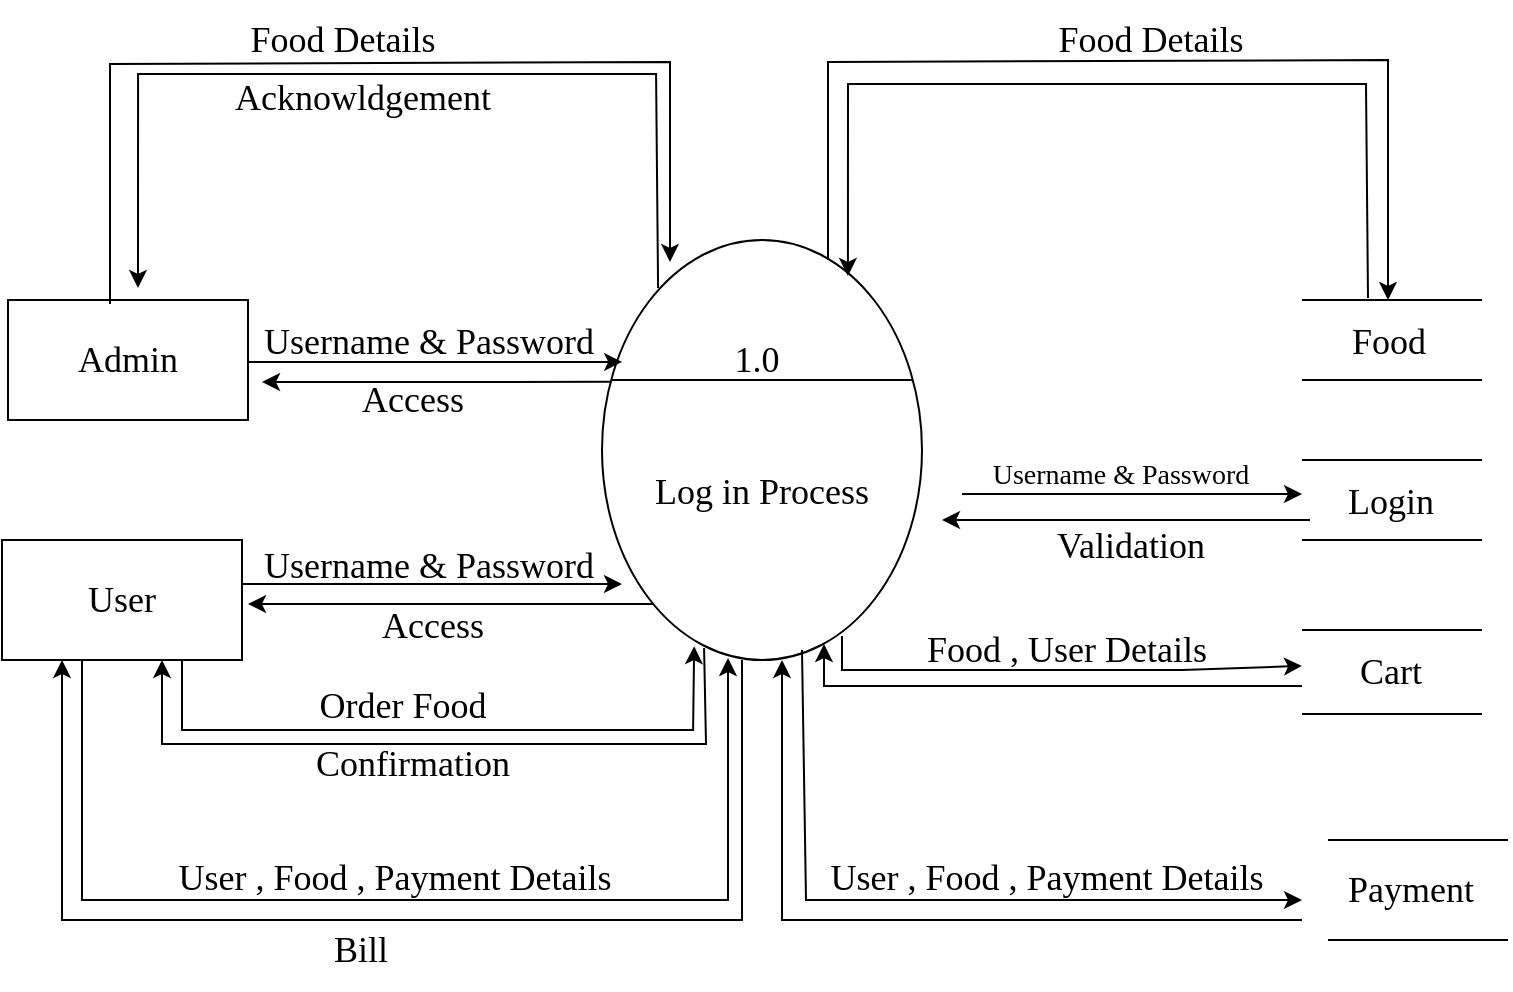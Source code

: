 <mxfile version="24.0.4" type="github">
  <diagram id="R2lEEEUBdFMjLlhIrx00" name="Page-1">
    <mxGraphModel dx="1120" dy="434" grid="1" gridSize="10" guides="1" tooltips="1" connect="1" arrows="1" fold="1" page="1" pageScale="1" pageWidth="850" pageHeight="1100" math="0" shadow="0" extFonts="Permanent Marker^https://fonts.googleapis.com/css?family=Permanent+Marker">
      <root>
        <mxCell id="0" />
        <mxCell id="1" parent="0" />
        <mxCell id="DeW3jYokZq_6ZPRdX_j8-1" value="&lt;div&gt;&lt;font face=&quot;Times New Roman&quot; style=&quot;font-size: 18px;&quot;&gt;&lt;br&gt;&lt;/font&gt;&lt;/div&gt;&lt;font face=&quot;Times New Roman&quot; style=&quot;font-size: 18px;&quot;&gt;&lt;div&gt;&lt;font face=&quot;Times New Roman&quot; style=&quot;font-size: 18px;&quot;&gt;&lt;br&gt;&lt;/font&gt;&lt;/div&gt;Log in Process&lt;/font&gt;" style="ellipse;whiteSpace=wrap;html=1;" vertex="1" parent="1">
          <mxGeometry x="360" y="370" width="160" height="210" as="geometry" />
        </mxCell>
        <mxCell id="DeW3jYokZq_6ZPRdX_j8-3" value="&lt;font face=&quot;Times New Roman&quot; style=&quot;font-size: 18px;&quot;&gt;1.0&lt;/font&gt;" style="text;html=1;align=center;verticalAlign=middle;resizable=0;points=[];autosize=1;strokeColor=none;fillColor=none;" vertex="1" parent="1">
          <mxGeometry x="412" y="410" width="50" height="40" as="geometry" />
        </mxCell>
        <mxCell id="DeW3jYokZq_6ZPRdX_j8-4" value="&lt;font face=&quot;Times New Roman&quot; style=&quot;font-size: 18px;&quot;&gt;Admin&lt;/font&gt;" style="rounded=0;whiteSpace=wrap;html=1;" vertex="1" parent="1">
          <mxGeometry x="63" y="400" width="120" height="60" as="geometry" />
        </mxCell>
        <mxCell id="DeW3jYokZq_6ZPRdX_j8-5" value="&lt;font face=&quot;Times New Roman&quot; style=&quot;font-size: 18px;&quot;&gt;User&lt;/font&gt;" style="rounded=0;whiteSpace=wrap;html=1;" vertex="1" parent="1">
          <mxGeometry x="60" y="520" width="120" height="60" as="geometry" />
        </mxCell>
        <mxCell id="DeW3jYokZq_6ZPRdX_j8-6" value="" style="endArrow=none;html=1;rounded=0;" edge="1" parent="1">
          <mxGeometry width="50" height="50" relative="1" as="geometry">
            <mxPoint x="365" y="440" as="sourcePoint" />
            <mxPoint x="515" y="440" as="targetPoint" />
          </mxGeometry>
        </mxCell>
        <mxCell id="DeW3jYokZq_6ZPRdX_j8-7" value="" style="endArrow=classic;html=1;rounded=0;exitX=1;exitY=0.25;exitDx=0;exitDy=0;entryX=0.063;entryY=0.214;entryDx=0;entryDy=0;entryPerimeter=0;" edge="1" parent="1">
          <mxGeometry width="50" height="50" relative="1" as="geometry">
            <mxPoint x="183" y="431" as="sourcePoint" />
            <mxPoint x="370.08" y="430.94" as="targetPoint" />
          </mxGeometry>
        </mxCell>
        <mxCell id="DeW3jYokZq_6ZPRdX_j8-8" value="" style="endArrow=classic;html=1;rounded=0;exitX=1;exitY=0.367;exitDx=0;exitDy=0;exitPerimeter=0;" edge="1" parent="1" source="DeW3jYokZq_6ZPRdX_j8-5">
          <mxGeometry width="50" height="50" relative="1" as="geometry">
            <mxPoint x="200" y="540" as="sourcePoint" />
            <mxPoint x="370" y="542" as="targetPoint" />
          </mxGeometry>
        </mxCell>
        <mxCell id="DeW3jYokZq_6ZPRdX_j8-9" value="&lt;font face=&quot;Times New Roman&quot; style=&quot;font-size: 18px;&quot;&gt;Username &amp;amp; Password&lt;/font&gt;" style="text;html=1;align=center;verticalAlign=middle;resizable=0;points=[];autosize=1;strokeColor=none;fillColor=none;" vertex="1" parent="1">
          <mxGeometry x="178" y="513" width="190" height="40" as="geometry" />
        </mxCell>
        <mxCell id="DeW3jYokZq_6ZPRdX_j8-10" value="&lt;font face=&quot;Times New Roman&quot; style=&quot;font-size: 18px;&quot;&gt;Username &amp;amp; Password&lt;/font&gt;" style="text;html=1;align=center;verticalAlign=middle;resizable=0;points=[];autosize=1;strokeColor=none;fillColor=none;" vertex="1" parent="1">
          <mxGeometry x="178" y="401" width="190" height="40" as="geometry" />
        </mxCell>
        <mxCell id="DeW3jYokZq_6ZPRdX_j8-12" value="" style="endArrow=classic;html=1;rounded=0;exitX=0.031;exitY=0.333;exitDx=0;exitDy=0;exitPerimeter=0;" edge="1" parent="1">
          <mxGeometry width="50" height="50" relative="1" as="geometry">
            <mxPoint x="363.96" y="440.93" as="sourcePoint" />
            <mxPoint x="190" y="441" as="targetPoint" />
          </mxGeometry>
        </mxCell>
        <mxCell id="DeW3jYokZq_6ZPRdX_j8-13" value="" style="endArrow=classic;html=1;rounded=0;exitX=0.206;exitY=0.905;exitDx=0;exitDy=0;exitPerimeter=0;" edge="1" parent="1">
          <mxGeometry width="50" height="50" relative="1" as="geometry">
            <mxPoint x="385.96" y="552.05" as="sourcePoint" />
            <mxPoint x="183" y="552" as="targetPoint" />
          </mxGeometry>
        </mxCell>
        <mxCell id="DeW3jYokZq_6ZPRdX_j8-14" value="&lt;font face=&quot;Times New Roman&quot; style=&quot;font-size: 18px;&quot;&gt;Access&lt;/font&gt;" style="text;html=1;align=center;verticalAlign=middle;resizable=0;points=[];autosize=1;strokeColor=none;fillColor=none;" vertex="1" parent="1">
          <mxGeometry x="230" y="430" width="70" height="40" as="geometry" />
        </mxCell>
        <mxCell id="DeW3jYokZq_6ZPRdX_j8-15" value="&lt;font face=&quot;Times New Roman&quot; style=&quot;font-size: 18px;&quot;&gt;Access&lt;/font&gt;" style="text;html=1;align=center;verticalAlign=middle;resizable=0;points=[];autosize=1;strokeColor=none;fillColor=none;" vertex="1" parent="1">
          <mxGeometry x="240" y="543" width="70" height="40" as="geometry" />
        </mxCell>
        <mxCell id="DeW3jYokZq_6ZPRdX_j8-16" value="" style="endArrow=none;html=1;rounded=0;" edge="1" parent="1">
          <mxGeometry width="50" height="50" relative="1" as="geometry">
            <mxPoint x="710" y="400" as="sourcePoint" />
            <mxPoint x="800" y="400" as="targetPoint" />
          </mxGeometry>
        </mxCell>
        <mxCell id="DeW3jYokZq_6ZPRdX_j8-17" value="" style="endArrow=none;html=1;rounded=0;" edge="1" parent="1">
          <mxGeometry width="50" height="50" relative="1" as="geometry">
            <mxPoint x="710" y="565" as="sourcePoint" />
            <mxPoint x="800" y="565" as="targetPoint" />
          </mxGeometry>
        </mxCell>
        <mxCell id="DeW3jYokZq_6ZPRdX_j8-18" value="" style="endArrow=none;html=1;rounded=0;" edge="1" parent="1">
          <mxGeometry width="50" height="50" relative="1" as="geometry">
            <mxPoint x="710" y="607" as="sourcePoint" />
            <mxPoint x="800" y="607" as="targetPoint" />
          </mxGeometry>
        </mxCell>
        <mxCell id="DeW3jYokZq_6ZPRdX_j8-20" value="" style="endArrow=none;html=1;rounded=0;" edge="1" parent="1">
          <mxGeometry width="50" height="50" relative="1" as="geometry">
            <mxPoint x="710" y="440" as="sourcePoint" />
            <mxPoint x="800" y="440" as="targetPoint" />
          </mxGeometry>
        </mxCell>
        <mxCell id="DeW3jYokZq_6ZPRdX_j8-21" value="" style="endArrow=none;html=1;rounded=0;" edge="1" parent="1">
          <mxGeometry width="50" height="50" relative="1" as="geometry">
            <mxPoint x="710" y="480" as="sourcePoint" />
            <mxPoint x="800" y="480" as="targetPoint" />
          </mxGeometry>
        </mxCell>
        <mxCell id="DeW3jYokZq_6ZPRdX_j8-22" value="" style="endArrow=none;html=1;rounded=0;" edge="1" parent="1">
          <mxGeometry width="50" height="50" relative="1" as="geometry">
            <mxPoint x="710" y="520" as="sourcePoint" />
            <mxPoint x="800" y="520" as="targetPoint" />
          </mxGeometry>
        </mxCell>
        <mxCell id="DeW3jYokZq_6ZPRdX_j8-23" value="&lt;font face=&quot;Times New Roman&quot; style=&quot;font-size: 18px;&quot;&gt;Login&lt;/font&gt;" style="text;html=1;align=center;verticalAlign=middle;resizable=0;points=[];autosize=1;strokeColor=none;fillColor=none;" vertex="1" parent="1">
          <mxGeometry x="719" y="481" width="70" height="40" as="geometry" />
        </mxCell>
        <mxCell id="DeW3jYokZq_6ZPRdX_j8-24" value="" style="endArrow=classic;html=1;rounded=0;" edge="1" parent="1">
          <mxGeometry width="50" height="50" relative="1" as="geometry">
            <mxPoint x="714" y="510" as="sourcePoint" />
            <mxPoint x="530" y="510" as="targetPoint" />
          </mxGeometry>
        </mxCell>
        <mxCell id="DeW3jYokZq_6ZPRdX_j8-25" value="" style="endArrow=classic;html=1;rounded=0;" edge="1" parent="1">
          <mxGeometry width="50" height="50" relative="1" as="geometry">
            <mxPoint x="540" y="497" as="sourcePoint" />
            <mxPoint x="710" y="497" as="targetPoint" />
          </mxGeometry>
        </mxCell>
        <mxCell id="DeW3jYokZq_6ZPRdX_j8-26" value="&lt;font face=&quot;Times New Roman&quot; style=&quot;font-size: 14px;&quot;&gt;Username &amp;amp; Password&lt;/font&gt;" style="text;html=1;align=center;verticalAlign=middle;resizable=0;points=[];autosize=1;strokeColor=none;fillColor=none;" vertex="1" parent="1">
          <mxGeometry x="544" y="473" width="150" height="30" as="geometry" />
        </mxCell>
        <mxCell id="DeW3jYokZq_6ZPRdX_j8-27" value="&lt;font face=&quot;Times New Roman&quot; style=&quot;font-size: 18px;&quot;&gt;Validation&lt;/font&gt;" style="text;html=1;align=center;verticalAlign=middle;resizable=0;points=[];autosize=1;strokeColor=none;fillColor=none;" vertex="1" parent="1">
          <mxGeometry x="574" y="503" width="100" height="40" as="geometry" />
        </mxCell>
        <mxCell id="DeW3jYokZq_6ZPRdX_j8-28" value="&lt;font face=&quot;Times New Roman&quot; style=&quot;font-size: 18px;&quot;&gt;Food&lt;/font&gt;" style="text;html=1;align=center;verticalAlign=middle;resizable=0;points=[];autosize=1;strokeColor=none;fillColor=none;" vertex="1" parent="1">
          <mxGeometry x="723" y="401" width="60" height="40" as="geometry" />
        </mxCell>
        <mxCell id="DeW3jYokZq_6ZPRdX_j8-29" value="&lt;font face=&quot;Times New Roman&quot; style=&quot;font-size: 18px;&quot;&gt;Food Details&lt;/font&gt;" style="text;html=1;align=center;verticalAlign=middle;resizable=0;points=[];autosize=1;strokeColor=none;fillColor=none;" vertex="1" parent="1">
          <mxGeometry x="170" y="250" width="120" height="40" as="geometry" />
        </mxCell>
        <mxCell id="DeW3jYokZq_6ZPRdX_j8-30" value="" style="endArrow=classic;html=1;rounded=0;" edge="1" parent="1">
          <mxGeometry width="50" height="50" relative="1" as="geometry">
            <mxPoint x="114" y="402" as="sourcePoint" />
            <mxPoint x="394" y="381" as="targetPoint" />
            <Array as="points">
              <mxPoint x="114" y="282" />
              <mxPoint x="394" y="281" />
            </Array>
          </mxGeometry>
        </mxCell>
        <mxCell id="DeW3jYokZq_6ZPRdX_j8-31" value="" style="endArrow=classic;html=1;rounded=0;" edge="1" parent="1">
          <mxGeometry width="50" height="50" relative="1" as="geometry">
            <mxPoint x="473" y="380" as="sourcePoint" />
            <mxPoint x="753" y="400" as="targetPoint" />
            <Array as="points">
              <mxPoint x="473" y="281" />
              <mxPoint x="753" y="280" />
            </Array>
          </mxGeometry>
        </mxCell>
        <mxCell id="DeW3jYokZq_6ZPRdX_j8-32" value="&lt;font face=&quot;Times New Roman&quot; style=&quot;font-size: 18px;&quot;&gt;Food Details&lt;/font&gt;" style="text;html=1;align=center;verticalAlign=middle;resizable=0;points=[];autosize=1;strokeColor=none;fillColor=none;" vertex="1" parent="1">
          <mxGeometry x="574" y="250" width="120" height="40" as="geometry" />
        </mxCell>
        <mxCell id="DeW3jYokZq_6ZPRdX_j8-33" value="" style="endArrow=classic;html=1;rounded=0;entryX=0.756;entryY=0.076;entryDx=0;entryDy=0;entryPerimeter=0;exitX=0.3;exitY=-0.1;exitDx=0;exitDy=0;exitPerimeter=0;" edge="1" parent="1">
          <mxGeometry width="50" height="50" relative="1" as="geometry">
            <mxPoint x="743" y="399" as="sourcePoint" />
            <mxPoint x="482.96" y="387.96" as="targetPoint" />
            <Array as="points">
              <mxPoint x="742" y="292" />
              <mxPoint x="483" y="292" />
            </Array>
          </mxGeometry>
        </mxCell>
        <mxCell id="DeW3jYokZq_6ZPRdX_j8-34" value="" style="endArrow=classic;html=1;rounded=0;exitX=0.3;exitY=-0.1;exitDx=0;exitDy=0;exitPerimeter=0;" edge="1" parent="1">
          <mxGeometry width="50" height="50" relative="1" as="geometry">
            <mxPoint x="388.04" y="394" as="sourcePoint" />
            <mxPoint x="128" y="394" as="targetPoint" />
            <Array as="points">
              <mxPoint x="387.04" y="287" />
              <mxPoint x="128.04" y="287" />
            </Array>
          </mxGeometry>
        </mxCell>
        <mxCell id="DeW3jYokZq_6ZPRdX_j8-35" value="&lt;font face=&quot;Times New Roman&quot; style=&quot;font-size: 18px;&quot;&gt;Acknowldgement&lt;/font&gt;" style="text;html=1;align=center;verticalAlign=middle;resizable=0;points=[];autosize=1;strokeColor=none;fillColor=none;" vertex="1" parent="1">
          <mxGeometry x="165" y="279" width="150" height="40" as="geometry" />
        </mxCell>
        <mxCell id="DeW3jYokZq_6ZPRdX_j8-36" value="&lt;font style=&quot;font-size: 18px;&quot; face=&quot;Times New Roman&quot;&gt;Cart&lt;/font&gt;" style="text;html=1;align=center;verticalAlign=middle;resizable=0;points=[];autosize=1;strokeColor=none;fillColor=none;" vertex="1" parent="1">
          <mxGeometry x="729" y="566" width="50" height="40" as="geometry" />
        </mxCell>
        <mxCell id="DeW3jYokZq_6ZPRdX_j8-37" value="" style="endArrow=classic;html=1;rounded=0;exitX=0.75;exitY=1;exitDx=0;exitDy=0;entryX=0.288;entryY=0.967;entryDx=0;entryDy=0;entryPerimeter=0;" edge="1" parent="1" source="DeW3jYokZq_6ZPRdX_j8-5" target="DeW3jYokZq_6ZPRdX_j8-1">
          <mxGeometry width="50" height="50" relative="1" as="geometry">
            <mxPoint x="114.49" y="525.63" as="sourcePoint" />
            <mxPoint x="405.55" y="521" as="targetPoint" />
            <Array as="points">
              <mxPoint x="150" y="615" />
              <mxPoint x="255" y="615" />
              <mxPoint x="405.55" y="615" />
            </Array>
          </mxGeometry>
        </mxCell>
        <mxCell id="DeW3jYokZq_6ZPRdX_j8-39" value="" style="endArrow=classic;html=1;rounded=0;exitX=0.319;exitY=0.976;exitDx=0;exitDy=0;exitPerimeter=0;" edge="1" parent="1">
          <mxGeometry width="50" height="50" relative="1" as="geometry">
            <mxPoint x="411.04" y="573.96" as="sourcePoint" />
            <mxPoint x="140" y="580" as="targetPoint" />
            <Array as="points">
              <mxPoint x="412" y="622" />
              <mxPoint x="140" y="622" />
            </Array>
          </mxGeometry>
        </mxCell>
        <mxCell id="DeW3jYokZq_6ZPRdX_j8-41" value="&lt;font face=&quot;Times New Roman&quot; style=&quot;font-size: 18px;&quot;&gt;Order Food&lt;/font&gt;" style="text;html=1;align=center;verticalAlign=middle;resizable=0;points=[];autosize=1;strokeColor=none;fillColor=none;" vertex="1" parent="1">
          <mxGeometry x="205" y="583" width="110" height="40" as="geometry" />
        </mxCell>
        <mxCell id="DeW3jYokZq_6ZPRdX_j8-42" value="&lt;font face=&quot;Times New Roman&quot; style=&quot;font-size: 18px;&quot;&gt;Food , User Details&lt;/font&gt;" style="text;html=1;align=center;verticalAlign=middle;resizable=0;points=[];autosize=1;strokeColor=none;fillColor=none;" vertex="1" parent="1">
          <mxGeometry x="512" y="555" width="160" height="40" as="geometry" />
        </mxCell>
        <mxCell id="DeW3jYokZq_6ZPRdX_j8-43" value="&lt;font face=&quot;Times New Roman&quot; style=&quot;font-size: 18px;&quot;&gt;Confirmation&lt;/font&gt;" style="text;html=1;align=center;verticalAlign=middle;resizable=0;points=[];autosize=1;strokeColor=none;fillColor=none;" vertex="1" parent="1">
          <mxGeometry x="205" y="612" width="120" height="40" as="geometry" />
        </mxCell>
        <mxCell id="DeW3jYokZq_6ZPRdX_j8-44" value="" style="endArrow=classic;html=1;rounded=0;" edge="1" parent="1">
          <mxGeometry width="50" height="50" relative="1" as="geometry">
            <mxPoint x="480" y="568" as="sourcePoint" />
            <mxPoint x="710" y="582.95" as="targetPoint" />
            <Array as="points">
              <mxPoint x="480" y="585" />
              <mxPoint x="568" y="584.95" />
              <mxPoint x="650" y="584.95" />
            </Array>
          </mxGeometry>
        </mxCell>
        <mxCell id="DeW3jYokZq_6ZPRdX_j8-45" value="" style="endArrow=classic;html=1;rounded=0;" edge="1" parent="1">
          <mxGeometry width="50" height="50" relative="1" as="geometry">
            <mxPoint x="710" y="593" as="sourcePoint" />
            <mxPoint x="471" y="572" as="targetPoint" />
            <Array as="points">
              <mxPoint x="471" y="593" />
            </Array>
          </mxGeometry>
        </mxCell>
        <mxCell id="DeW3jYokZq_6ZPRdX_j8-46" value="" style="endArrow=none;html=1;rounded=0;" edge="1" parent="1">
          <mxGeometry width="50" height="50" relative="1" as="geometry">
            <mxPoint x="723" y="670" as="sourcePoint" />
            <mxPoint x="813" y="670" as="targetPoint" />
          </mxGeometry>
        </mxCell>
        <mxCell id="DeW3jYokZq_6ZPRdX_j8-47" value="" style="endArrow=none;html=1;rounded=0;" edge="1" parent="1">
          <mxGeometry width="50" height="50" relative="1" as="geometry">
            <mxPoint x="723" y="720" as="sourcePoint" />
            <mxPoint x="813" y="720" as="targetPoint" />
          </mxGeometry>
        </mxCell>
        <mxCell id="DeW3jYokZq_6ZPRdX_j8-48" value="&lt;font face=&quot;Times New Roman&quot; style=&quot;font-size: 18px;&quot;&gt;Payment&lt;/font&gt;" style="text;html=1;align=center;verticalAlign=middle;resizable=0;points=[];autosize=1;strokeColor=none;fillColor=none;" vertex="1" parent="1">
          <mxGeometry x="719" y="675" width="90" height="40" as="geometry" />
        </mxCell>
        <mxCell id="DeW3jYokZq_6ZPRdX_j8-49" value="" style="endArrow=classic;html=1;rounded=0;exitX=0.392;exitY=1.05;exitDx=0;exitDy=0;exitPerimeter=0;" edge="1" parent="1">
          <mxGeometry width="50" height="50" relative="1" as="geometry">
            <mxPoint x="460.0" y="574.99" as="sourcePoint" />
            <mxPoint x="710" y="700" as="targetPoint" />
            <Array as="points">
              <mxPoint x="462" y="700" />
              <mxPoint x="540" y="700" />
            </Array>
          </mxGeometry>
        </mxCell>
        <mxCell id="DeW3jYokZq_6ZPRdX_j8-51" value="" style="endArrow=classic;html=1;rounded=0;entryX=0.25;entryY=1;entryDx=0;entryDy=0;" edge="1" parent="1" target="DeW3jYokZq_6ZPRdX_j8-5">
          <mxGeometry width="50" height="50" relative="1" as="geometry">
            <mxPoint x="430" y="580" as="sourcePoint" />
            <mxPoint x="450" y="580" as="targetPoint" />
            <Array as="points">
              <mxPoint x="430" y="710" />
              <mxPoint x="90" y="710" />
            </Array>
          </mxGeometry>
        </mxCell>
        <mxCell id="DeW3jYokZq_6ZPRdX_j8-52" value="" style="endArrow=classic;html=1;rounded=0;" edge="1" parent="1">
          <mxGeometry width="50" height="50" relative="1" as="geometry">
            <mxPoint x="710" y="710" as="sourcePoint" />
            <mxPoint x="450" y="580" as="targetPoint" />
            <Array as="points">
              <mxPoint x="450" y="710" />
            </Array>
          </mxGeometry>
        </mxCell>
        <mxCell id="DeW3jYokZq_6ZPRdX_j8-53" value="" style="endArrow=classic;html=1;rounded=0;" edge="1" parent="1">
          <mxGeometry width="50" height="50" relative="1" as="geometry">
            <mxPoint x="100" y="580" as="sourcePoint" />
            <mxPoint x="423" y="579" as="targetPoint" />
            <Array as="points">
              <mxPoint x="100" y="700" />
              <mxPoint x="423" y="700" />
            </Array>
          </mxGeometry>
        </mxCell>
        <mxCell id="DeW3jYokZq_6ZPRdX_j8-54" value="&lt;font face=&quot;Times New Roman&quot; style=&quot;font-size: 18px;&quot;&gt;User , Food , Payment Details&lt;/font&gt;" style="text;html=1;align=center;verticalAlign=middle;resizable=0;points=[];autosize=1;strokeColor=none;fillColor=none;" vertex="1" parent="1">
          <mxGeometry x="136" y="669" width="240" height="40" as="geometry" />
        </mxCell>
        <mxCell id="DeW3jYokZq_6ZPRdX_j8-55" value="&lt;font face=&quot;Times New Roman&quot; style=&quot;font-size: 18px;&quot;&gt;Bill&lt;/font&gt;" style="text;html=1;align=center;verticalAlign=middle;resizable=0;points=[];autosize=1;strokeColor=none;fillColor=none;" vertex="1" parent="1">
          <mxGeometry x="214" y="705" width="50" height="40" as="geometry" />
        </mxCell>
        <mxCell id="DeW3jYokZq_6ZPRdX_j8-56" value="&lt;font face=&quot;Times New Roman&quot; style=&quot;font-size: 18px;&quot;&gt;User , Food , Payment Details&lt;/font&gt;" style="text;html=1;align=center;verticalAlign=middle;resizable=0;points=[];autosize=1;strokeColor=none;fillColor=none;" vertex="1" parent="1">
          <mxGeometry x="462" y="669" width="240" height="40" as="geometry" />
        </mxCell>
      </root>
    </mxGraphModel>
  </diagram>
</mxfile>
